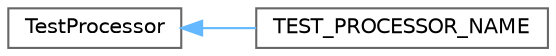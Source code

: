 digraph "类继承关系图"
{
 // LATEX_PDF_SIZE
  bgcolor="transparent";
  edge [fontname=Helvetica,fontsize=10,labelfontname=Helvetica,labelfontsize=10];
  node [fontname=Helvetica,fontsize=10,shape=box,height=0.2,width=0.4];
  rankdir="LR";
  Node0 [id="Node000000",label="TestProcessor",height=0.2,width=0.4,color="grey40", fillcolor="white", style="filled",URL="$class_test_processor.html",tooltip="Main test processor."];
  Node0 -> Node1 [id="edge7308_Node000000_Node000001",dir="back",color="steelblue1",style="solid",tooltip=" "];
  Node1 [id="Node000001",label="TEST_PROCESSOR_NAME",height=0.2,width=0.4,color="grey40", fillcolor="white", style="filled",URL="$class_t_e_s_t___p_r_o_c_e_s_s_o_r___n_a_m_e.html",tooltip=" "];
}
